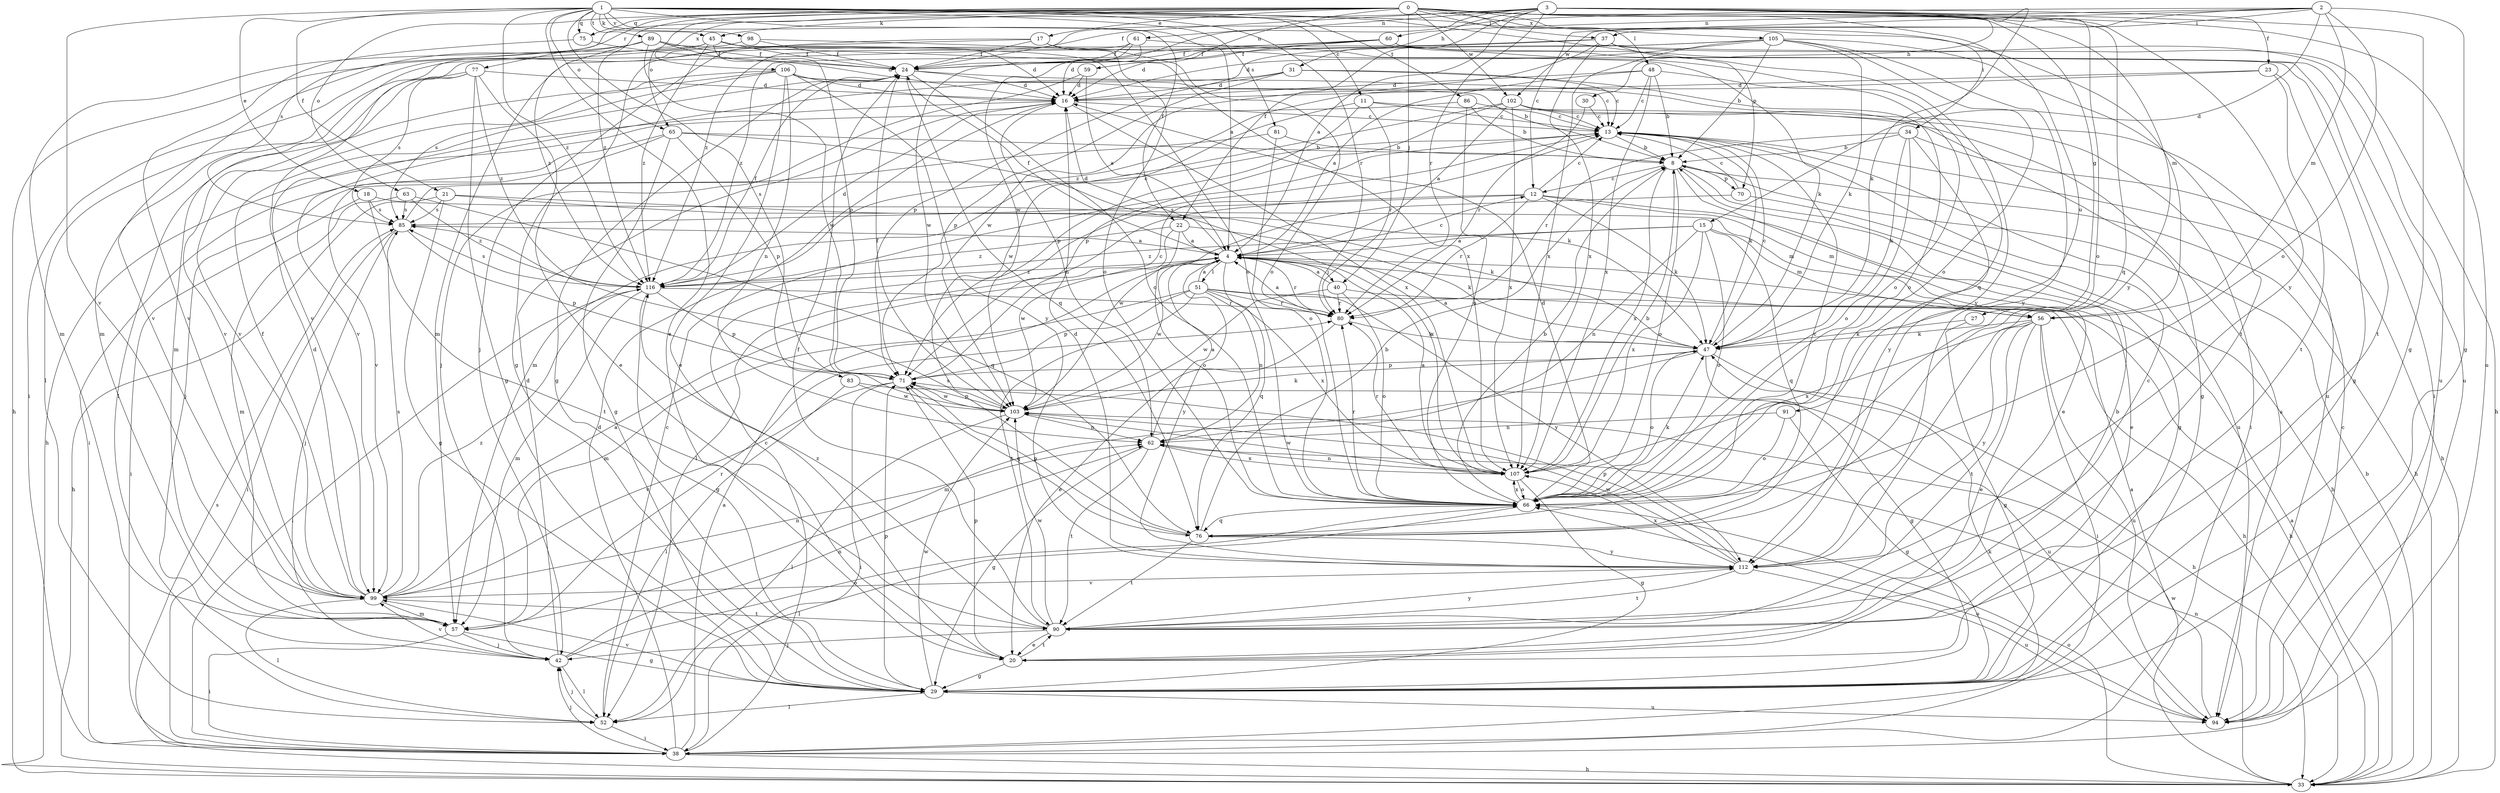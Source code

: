 strict digraph  {
0;
1;
2;
3;
4;
8;
11;
12;
13;
15;
16;
17;
18;
20;
21;
22;
23;
24;
27;
29;
30;
31;
33;
34;
37;
38;
40;
42;
45;
47;
48;
51;
52;
56;
57;
59;
60;
61;
62;
63;
65;
66;
70;
71;
75;
76;
77;
80;
81;
83;
85;
86;
89;
90;
91;
94;
98;
99;
102;
103;
105;
106;
107;
112;
116;
0 -> 17  [label=e];
0 -> 27  [label=g];
0 -> 34  [label=i];
0 -> 37  [label=i];
0 -> 40  [label=j];
0 -> 45  [label=k];
0 -> 48  [label=l];
0 -> 59  [label=n];
0 -> 63  [label=o];
0 -> 65  [label=o];
0 -> 75  [label=q];
0 -> 77  [label=r];
0 -> 91  [label=u];
0 -> 94  [label=u];
0 -> 102  [label=w];
0 -> 105  [label=x];
0 -> 106  [label=x];
0 -> 112  [label=y];
0 -> 116  [label=z];
1 -> 4  [label=a];
1 -> 11  [label=c];
1 -> 18  [label=e];
1 -> 20  [label=e];
1 -> 21  [label=f];
1 -> 22  [label=f];
1 -> 45  [label=k];
1 -> 56  [label=m];
1 -> 65  [label=o];
1 -> 70  [label=p];
1 -> 75  [label=q];
1 -> 80  [label=r];
1 -> 81  [label=s];
1 -> 83  [label=s];
1 -> 86  [label=t];
1 -> 89  [label=t];
1 -> 98  [label=v];
1 -> 99  [label=v];
1 -> 116  [label=z];
2 -> 12  [label=c];
2 -> 15  [label=d];
2 -> 29  [label=g];
2 -> 37  [label=i];
2 -> 56  [label=m];
2 -> 60  [label=n];
2 -> 66  [label=o];
2 -> 102  [label=w];
2 -> 116  [label=z];
3 -> 4  [label=a];
3 -> 22  [label=f];
3 -> 23  [label=f];
3 -> 24  [label=f];
3 -> 29  [label=g];
3 -> 30  [label=h];
3 -> 31  [label=h];
3 -> 47  [label=k];
3 -> 61  [label=n];
3 -> 66  [label=o];
3 -> 76  [label=q];
3 -> 80  [label=r];
3 -> 85  [label=s];
3 -> 103  [label=w];
3 -> 112  [label=y];
4 -> 12  [label=c];
4 -> 16  [label=d];
4 -> 24  [label=f];
4 -> 40  [label=j];
4 -> 51  [label=l];
4 -> 76  [label=q];
4 -> 80  [label=r];
4 -> 103  [label=w];
4 -> 112  [label=y];
4 -> 116  [label=z];
8 -> 12  [label=c];
8 -> 20  [label=e];
8 -> 29  [label=g];
8 -> 33  [label=h];
8 -> 66  [label=o];
8 -> 70  [label=p];
8 -> 107  [label=x];
11 -> 13  [label=c];
11 -> 71  [label=p];
11 -> 80  [label=r];
11 -> 94  [label=u];
11 -> 103  [label=w];
12 -> 13  [label=c];
12 -> 20  [label=e];
12 -> 47  [label=k];
12 -> 52  [label=l];
12 -> 56  [label=m];
12 -> 80  [label=r];
12 -> 85  [label=s];
13 -> 8  [label=b];
13 -> 47  [label=k];
13 -> 94  [label=u];
15 -> 4  [label=a];
15 -> 56  [label=m];
15 -> 62  [label=n];
15 -> 66  [label=o];
15 -> 76  [label=q];
15 -> 107  [label=x];
15 -> 116  [label=z];
16 -> 13  [label=c];
16 -> 62  [label=n];
16 -> 107  [label=x];
17 -> 24  [label=f];
17 -> 29  [label=g];
17 -> 47  [label=k];
17 -> 52  [label=l];
17 -> 66  [label=o];
18 -> 38  [label=i];
18 -> 56  [label=m];
18 -> 85  [label=s];
18 -> 90  [label=t];
20 -> 8  [label=b];
20 -> 29  [label=g];
20 -> 71  [label=p];
20 -> 90  [label=t];
21 -> 29  [label=g];
21 -> 33  [label=h];
21 -> 47  [label=k];
21 -> 85  [label=s];
21 -> 107  [label=x];
22 -> 4  [label=a];
22 -> 47  [label=k];
22 -> 66  [label=o];
22 -> 103  [label=w];
22 -> 116  [label=z];
23 -> 16  [label=d];
23 -> 29  [label=g];
23 -> 90  [label=t];
23 -> 116  [label=z];
24 -> 16  [label=d];
24 -> 29  [label=g];
24 -> 66  [label=o];
24 -> 76  [label=q];
24 -> 94  [label=u];
27 -> 29  [label=g];
27 -> 47  [label=k];
29 -> 52  [label=l];
29 -> 71  [label=p];
29 -> 94  [label=u];
29 -> 99  [label=v];
29 -> 103  [label=w];
30 -> 13  [label=c];
30 -> 80  [label=r];
31 -> 13  [label=c];
31 -> 16  [label=d];
31 -> 66  [label=o];
31 -> 71  [label=p];
31 -> 99  [label=v];
33 -> 4  [label=a];
33 -> 8  [label=b];
33 -> 62  [label=n];
33 -> 66  [label=o];
33 -> 85  [label=s];
33 -> 103  [label=w];
34 -> 8  [label=b];
34 -> 33  [label=h];
34 -> 47  [label=k];
34 -> 66  [label=o];
34 -> 80  [label=r];
34 -> 112  [label=y];
37 -> 24  [label=f];
37 -> 33  [label=h];
37 -> 57  [label=m];
37 -> 94  [label=u];
37 -> 103  [label=w];
37 -> 107  [label=x];
37 -> 112  [label=y];
38 -> 4  [label=a];
38 -> 13  [label=c];
38 -> 16  [label=d];
38 -> 33  [label=h];
38 -> 42  [label=j];
38 -> 47  [label=k];
40 -> 4  [label=a];
40 -> 33  [label=h];
40 -> 66  [label=o];
40 -> 80  [label=r];
40 -> 103  [label=w];
42 -> 16  [label=d];
42 -> 52  [label=l];
42 -> 62  [label=n];
42 -> 66  [label=o];
42 -> 99  [label=v];
45 -> 16  [label=d];
45 -> 24  [label=f];
45 -> 33  [label=h];
45 -> 57  [label=m];
45 -> 66  [label=o];
45 -> 71  [label=p];
45 -> 116  [label=z];
47 -> 4  [label=a];
47 -> 13  [label=c];
47 -> 29  [label=g];
47 -> 33  [label=h];
47 -> 57  [label=m];
47 -> 66  [label=o];
47 -> 71  [label=p];
48 -> 4  [label=a];
48 -> 8  [label=b];
48 -> 13  [label=c];
48 -> 16  [label=d];
48 -> 66  [label=o];
48 -> 107  [label=x];
51 -> 4  [label=a];
51 -> 33  [label=h];
51 -> 57  [label=m];
51 -> 62  [label=n];
51 -> 71  [label=p];
51 -> 80  [label=r];
51 -> 90  [label=t];
51 -> 107  [label=x];
51 -> 112  [label=y];
52 -> 13  [label=c];
52 -> 38  [label=i];
52 -> 42  [label=j];
56 -> 20  [label=e];
56 -> 38  [label=i];
56 -> 47  [label=k];
56 -> 90  [label=t];
56 -> 94  [label=u];
56 -> 107  [label=x];
56 -> 112  [label=y];
57 -> 29  [label=g];
57 -> 38  [label=i];
57 -> 42  [label=j];
57 -> 80  [label=r];
59 -> 4  [label=a];
59 -> 16  [label=d];
59 -> 42  [label=j];
60 -> 16  [label=d];
60 -> 24  [label=f];
60 -> 38  [label=i];
60 -> 76  [label=q];
60 -> 94  [label=u];
60 -> 99  [label=v];
60 -> 116  [label=z];
61 -> 16  [label=d];
61 -> 24  [label=f];
61 -> 42  [label=j];
61 -> 90  [label=t];
61 -> 103  [label=w];
62 -> 4  [label=a];
62 -> 29  [label=g];
62 -> 90  [label=t];
62 -> 107  [label=x];
63 -> 57  [label=m];
63 -> 76  [label=q];
63 -> 85  [label=s];
63 -> 116  [label=z];
65 -> 8  [label=b];
65 -> 29  [label=g];
65 -> 38  [label=i];
65 -> 47  [label=k];
65 -> 71  [label=p];
65 -> 99  [label=v];
66 -> 8  [label=b];
66 -> 16  [label=d];
66 -> 47  [label=k];
66 -> 52  [label=l];
66 -> 76  [label=q];
66 -> 80  [label=r];
66 -> 107  [label=x];
70 -> 13  [label=c];
70 -> 33  [label=h];
70 -> 103  [label=w];
71 -> 13  [label=c];
71 -> 38  [label=i];
71 -> 76  [label=q];
71 -> 99  [label=v];
71 -> 103  [label=w];
75 -> 24  [label=f];
75 -> 99  [label=v];
76 -> 8  [label=b];
76 -> 13  [label=c];
76 -> 71  [label=p];
76 -> 85  [label=s];
76 -> 90  [label=t];
76 -> 112  [label=y];
77 -> 16  [label=d];
77 -> 20  [label=e];
77 -> 29  [label=g];
77 -> 57  [label=m];
77 -> 85  [label=s];
77 -> 99  [label=v];
77 -> 116  [label=z];
80 -> 4  [label=a];
80 -> 20  [label=e];
80 -> 47  [label=k];
81 -> 8  [label=b];
81 -> 42  [label=j];
81 -> 66  [label=o];
83 -> 52  [label=l];
83 -> 94  [label=u];
83 -> 103  [label=w];
85 -> 4  [label=a];
85 -> 13  [label=c];
85 -> 38  [label=i];
85 -> 42  [label=j];
85 -> 71  [label=p];
86 -> 8  [label=b];
86 -> 13  [label=c];
86 -> 33  [label=h];
86 -> 66  [label=o];
89 -> 16  [label=d];
89 -> 24  [label=f];
89 -> 57  [label=m];
89 -> 99  [label=v];
89 -> 103  [label=w];
89 -> 107  [label=x];
89 -> 116  [label=z];
90 -> 13  [label=c];
90 -> 20  [label=e];
90 -> 24  [label=f];
90 -> 42  [label=j];
90 -> 103  [label=w];
90 -> 112  [label=y];
90 -> 116  [label=z];
91 -> 29  [label=g];
91 -> 62  [label=n];
91 -> 66  [label=o];
94 -> 4  [label=a];
94 -> 13  [label=c];
94 -> 66  [label=o];
98 -> 24  [label=f];
98 -> 38  [label=i];
98 -> 66  [label=o];
99 -> 4  [label=a];
99 -> 16  [label=d];
99 -> 24  [label=f];
99 -> 52  [label=l];
99 -> 57  [label=m];
99 -> 62  [label=n];
99 -> 85  [label=s];
99 -> 90  [label=t];
99 -> 116  [label=z];
102 -> 4  [label=a];
102 -> 13  [label=c];
102 -> 29  [label=g];
102 -> 38  [label=i];
102 -> 57  [label=m];
102 -> 71  [label=p];
102 -> 107  [label=x];
103 -> 24  [label=f];
103 -> 47  [label=k];
103 -> 52  [label=l];
103 -> 62  [label=n];
103 -> 71  [label=p];
105 -> 8  [label=b];
105 -> 16  [label=d];
105 -> 24  [label=f];
105 -> 47  [label=k];
105 -> 66  [label=o];
105 -> 71  [label=p];
105 -> 90  [label=t];
105 -> 107  [label=x];
105 -> 112  [label=y];
106 -> 8  [label=b];
106 -> 13  [label=c];
106 -> 16  [label=d];
106 -> 20  [label=e];
106 -> 52  [label=l];
106 -> 62  [label=n];
106 -> 85  [label=s];
106 -> 99  [label=v];
106 -> 112  [label=y];
107 -> 4  [label=a];
107 -> 8  [label=b];
107 -> 29  [label=g];
107 -> 62  [label=n];
107 -> 66  [label=o];
107 -> 80  [label=r];
107 -> 103  [label=w];
112 -> 16  [label=d];
112 -> 71  [label=p];
112 -> 90  [label=t];
112 -> 94  [label=u];
112 -> 99  [label=v];
112 -> 103  [label=w];
112 -> 107  [label=x];
116 -> 16  [label=d];
116 -> 24  [label=f];
116 -> 29  [label=g];
116 -> 38  [label=i];
116 -> 57  [label=m];
116 -> 71  [label=p];
116 -> 80  [label=r];
116 -> 85  [label=s];
}
